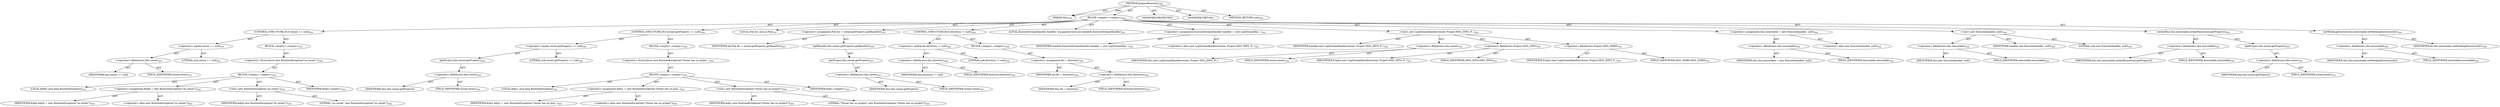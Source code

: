 digraph "prepareExecutor" {  
"111669149709" [label = <(METHOD,prepareExecutor)<SUB>289</SUB>> ]
"115964117019" [label = <(PARAM,this)<SUB>289</SUB>> ]
"25769803791" [label = <(BLOCK,&lt;empty&gt;,&lt;empty&gt;)<SUB>289</SUB>> ]
"47244640258" [label = <(CONTROL_STRUCTURE,IF,if (owner == null))<SUB>291</SUB>> ]
"30064771128" [label = <(&lt;operator&gt;.equals,owner == null)<SUB>291</SUB>> ]
"30064771129" [label = <(&lt;operator&gt;.fieldAccess,this.owner)<SUB>291</SUB>> ]
"68719476780" [label = <(IDENTIFIER,this,owner == null)> ]
"55834574871" [label = <(FIELD_IDENTIFIER,owner,owner)<SUB>291</SUB>> ]
"90194313223" [label = <(LITERAL,null,owner == null)<SUB>291</SUB>> ]
"25769803792" [label = <(BLOCK,&lt;empty&gt;,&lt;empty&gt;)<SUB>291</SUB>> ]
"30064771130" [label = <(&lt;operator&gt;.throw,throw new RuntimeException(&quot;no owner&quot;);)<SUB>292</SUB>> ]
"25769803793" [label = <(BLOCK,&lt;empty&gt;,&lt;empty&gt;)<SUB>292</SUB>> ]
"94489280512" [label = <(LOCAL,$obj0: java.lang.RuntimeException)<SUB>292</SUB>> ]
"30064771131" [label = <(&lt;operator&gt;.assignment,$obj0 = new RuntimeException(&quot;no owner&quot;))<SUB>292</SUB>> ]
"68719476781" [label = <(IDENTIFIER,$obj0,$obj0 = new RuntimeException(&quot;no owner&quot;))<SUB>292</SUB>> ]
"30064771132" [label = <(&lt;operator&gt;.alloc,new RuntimeException(&quot;no owner&quot;))<SUB>292</SUB>> ]
"30064771133" [label = <(&lt;init&gt;,new RuntimeException(&quot;no owner&quot;))<SUB>292</SUB>> ]
"68719476782" [label = <(IDENTIFIER,$obj0,new RuntimeException(&quot;no owner&quot;))<SUB>292</SUB>> ]
"90194313224" [label = <(LITERAL,&quot;no owner&quot;,new RuntimeException(&quot;no owner&quot;))<SUB>292</SUB>> ]
"68719476783" [label = <(IDENTIFIER,$obj0,&lt;empty&gt;)<SUB>292</SUB>> ]
"47244640259" [label = <(CONTROL_STRUCTURE,IF,if (owner.getProject() == null))<SUB>294</SUB>> ]
"30064771134" [label = <(&lt;operator&gt;.equals,owner.getProject() == null)<SUB>294</SUB>> ]
"30064771135" [label = <(getProject,this.owner.getProject())<SUB>294</SUB>> ]
"30064771136" [label = <(&lt;operator&gt;.fieldAccess,this.owner)<SUB>294</SUB>> ]
"68719476784" [label = <(IDENTIFIER,this,this.owner.getProject())> ]
"55834574872" [label = <(FIELD_IDENTIFIER,owner,owner)<SUB>294</SUB>> ]
"90194313225" [label = <(LITERAL,null,owner.getProject() == null)<SUB>294</SUB>> ]
"25769803794" [label = <(BLOCK,&lt;empty&gt;,&lt;empty&gt;)<SUB>294</SUB>> ]
"30064771137" [label = <(&lt;operator&gt;.throw,throw new RuntimeException(&quot;Owner has no projec...)<SUB>295</SUB>> ]
"25769803795" [label = <(BLOCK,&lt;empty&gt;,&lt;empty&gt;)<SUB>295</SUB>> ]
"94489280513" [label = <(LOCAL,$obj1: java.lang.RuntimeException)<SUB>295</SUB>> ]
"30064771138" [label = <(&lt;operator&gt;.assignment,$obj1 = new RuntimeException(&quot;Owner has no proj...)<SUB>295</SUB>> ]
"68719476785" [label = <(IDENTIFIER,$obj1,$obj1 = new RuntimeException(&quot;Owner has no proj...)<SUB>295</SUB>> ]
"30064771139" [label = <(&lt;operator&gt;.alloc,new RuntimeException(&quot;Owner has no project&quot;))<SUB>295</SUB>> ]
"30064771140" [label = <(&lt;init&gt;,new RuntimeException(&quot;Owner has no project&quot;))<SUB>295</SUB>> ]
"68719476786" [label = <(IDENTIFIER,$obj1,new RuntimeException(&quot;Owner has no project&quot;))<SUB>295</SUB>> ]
"90194313226" [label = <(LITERAL,&quot;Owner has no project&quot;,new RuntimeException(&quot;Owner has no project&quot;))<SUB>295</SUB>> ]
"68719476787" [label = <(IDENTIFIER,$obj1,&lt;empty&gt;)<SUB>295</SUB>> ]
"94489280514" [label = <(LOCAL,File dir: java.io.File)<SUB>297</SUB>> ]
"30064771141" [label = <(&lt;operator&gt;.assignment,File dir = owner.getProject().getBaseDir())<SUB>297</SUB>> ]
"68719476788" [label = <(IDENTIFIER,dir,File dir = owner.getProject().getBaseDir())<SUB>297</SUB>> ]
"30064771142" [label = <(getBaseDir,this.owner.getProject().getBaseDir())<SUB>297</SUB>> ]
"30064771143" [label = <(getProject,this.owner.getProject())<SUB>297</SUB>> ]
"30064771144" [label = <(&lt;operator&gt;.fieldAccess,this.owner)<SUB>297</SUB>> ]
"68719476789" [label = <(IDENTIFIER,this,this.owner.getProject())> ]
"55834574873" [label = <(FIELD_IDENTIFIER,owner,owner)<SUB>297</SUB>> ]
"47244640260" [label = <(CONTROL_STRUCTURE,IF,if (directory != null))<SUB>298</SUB>> ]
"30064771145" [label = <(&lt;operator&gt;.notEquals,directory != null)<SUB>298</SUB>> ]
"30064771146" [label = <(&lt;operator&gt;.fieldAccess,this.directory)<SUB>298</SUB>> ]
"68719476790" [label = <(IDENTIFIER,this,directory != null)> ]
"55834574874" [label = <(FIELD_IDENTIFIER,directory,directory)<SUB>298</SUB>> ]
"90194313227" [label = <(LITERAL,null,directory != null)<SUB>298</SUB>> ]
"25769803796" [label = <(BLOCK,&lt;empty&gt;,&lt;empty&gt;)<SUB>298</SUB>> ]
"30064771147" [label = <(&lt;operator&gt;.assignment,dir = directory)<SUB>299</SUB>> ]
"68719476791" [label = <(IDENTIFIER,dir,dir = directory)<SUB>299</SUB>> ]
"30064771148" [label = <(&lt;operator&gt;.fieldAccess,this.directory)<SUB>299</SUB>> ]
"68719476792" [label = <(IDENTIFIER,this,dir = directory)> ]
"55834574875" [label = <(FIELD_IDENTIFIER,directory,directory)<SUB>299</SUB>> ]
"94489280515" [label = <(LOCAL,ExecuteStreamHandler handler: org.apache.tools.ant.taskdefs.ExecuteStreamHandler)<SUB>302</SUB>> ]
"30064771149" [label = <(&lt;operator&gt;.assignment,ExecuteStreamHandler handler = new LogStreamHan...)<SUB>302</SUB>> ]
"68719476793" [label = <(IDENTIFIER,handler,ExecuteStreamHandler handler = new LogStreamHan...)<SUB>302</SUB>> ]
"30064771150" [label = <(&lt;operator&gt;.alloc,new LogStreamHandler(owner, Project.MSG_INFO, P...)<SUB>302</SUB>> ]
"30064771151" [label = <(&lt;init&gt;,new LogStreamHandler(owner, Project.MSG_INFO, P...)<SUB>302</SUB>> ]
"68719476794" [label = <(IDENTIFIER,handler,new LogStreamHandler(owner, Project.MSG_INFO, P...)<SUB>302</SUB>> ]
"30064771152" [label = <(&lt;operator&gt;.fieldAccess,this.owner)<SUB>302</SUB>> ]
"68719476795" [label = <(IDENTIFIER,this,new LogStreamHandler(owner, Project.MSG_INFO, P...)> ]
"55834574876" [label = <(FIELD_IDENTIFIER,owner,owner)<SUB>302</SUB>> ]
"30064771153" [label = <(&lt;operator&gt;.fieldAccess,Project.MSG_INFO)<SUB>303</SUB>> ]
"68719476796" [label = <(IDENTIFIER,Project,new LogStreamHandler(owner, Project.MSG_INFO, P...)<SUB>303</SUB>> ]
"55834574877" [label = <(FIELD_IDENTIFIER,MSG_INFO,MSG_INFO)<SUB>303</SUB>> ]
"30064771154" [label = <(&lt;operator&gt;.fieldAccess,Project.MSG_WARN)<SUB>303</SUB>> ]
"68719476797" [label = <(IDENTIFIER,Project,new LogStreamHandler(owner, Project.MSG_INFO, P...)<SUB>303</SUB>> ]
"55834574878" [label = <(FIELD_IDENTIFIER,MSG_WARN,MSG_WARN)<SUB>303</SUB>> ]
"30064771155" [label = <(&lt;operator&gt;.assignment,this.executable = new Execute(handler, null))<SUB>304</SUB>> ]
"30064771156" [label = <(&lt;operator&gt;.fieldAccess,this.executable)<SUB>304</SUB>> ]
"68719476798" [label = <(IDENTIFIER,this,this.executable = new Execute(handler, null))> ]
"55834574879" [label = <(FIELD_IDENTIFIER,executable,executable)<SUB>304</SUB>> ]
"30064771157" [label = <(&lt;operator&gt;.alloc,new Execute(handler, null))<SUB>304</SUB>> ]
"30064771158" [label = <(&lt;init&gt;,new Execute(handler, null))<SUB>304</SUB>> ]
"30064771159" [label = <(&lt;operator&gt;.fieldAccess,this.executable)<SUB>304</SUB>> ]
"68719476799" [label = <(IDENTIFIER,this,new Execute(handler, null))> ]
"55834574880" [label = <(FIELD_IDENTIFIER,executable,executable)<SUB>304</SUB>> ]
"68719476800" [label = <(IDENTIFIER,handler,new Execute(handler, null))<SUB>304</SUB>> ]
"90194313228" [label = <(LITERAL,null,new Execute(handler, null))<SUB>304</SUB>> ]
"30064771160" [label = <(setAntRun,this.executable.setAntRun(owner.getProject()))<SUB>305</SUB>> ]
"30064771161" [label = <(&lt;operator&gt;.fieldAccess,this.executable)<SUB>305</SUB>> ]
"68719476801" [label = <(IDENTIFIER,this,this.executable.setAntRun(owner.getProject()))> ]
"55834574881" [label = <(FIELD_IDENTIFIER,executable,executable)<SUB>305</SUB>> ]
"30064771162" [label = <(getProject,this.owner.getProject())<SUB>305</SUB>> ]
"30064771163" [label = <(&lt;operator&gt;.fieldAccess,this.owner)<SUB>305</SUB>> ]
"68719476802" [label = <(IDENTIFIER,this,this.owner.getProject())> ]
"55834574882" [label = <(FIELD_IDENTIFIER,owner,owner)<SUB>305</SUB>> ]
"30064771164" [label = <(setWorkingDirectory,this.executable.setWorkingDirectory(dir))<SUB>306</SUB>> ]
"30064771165" [label = <(&lt;operator&gt;.fieldAccess,this.executable)<SUB>306</SUB>> ]
"68719476803" [label = <(IDENTIFIER,this,this.executable.setWorkingDirectory(dir))> ]
"55834574883" [label = <(FIELD_IDENTIFIER,executable,executable)<SUB>306</SUB>> ]
"68719476804" [label = <(IDENTIFIER,dir,this.executable.setWorkingDirectory(dir))<SUB>306</SUB>> ]
"133143986213" [label = <(MODIFIER,PROTECTED)> ]
"133143986214" [label = <(MODIFIER,VIRTUAL)> ]
"128849018893" [label = <(METHOD_RETURN,void)<SUB>289</SUB>> ]
  "111669149709" -> "115964117019"  [ label = "AST: "] 
  "111669149709" -> "25769803791"  [ label = "AST: "] 
  "111669149709" -> "133143986213"  [ label = "AST: "] 
  "111669149709" -> "133143986214"  [ label = "AST: "] 
  "111669149709" -> "128849018893"  [ label = "AST: "] 
  "25769803791" -> "47244640258"  [ label = "AST: "] 
  "25769803791" -> "47244640259"  [ label = "AST: "] 
  "25769803791" -> "94489280514"  [ label = "AST: "] 
  "25769803791" -> "30064771141"  [ label = "AST: "] 
  "25769803791" -> "47244640260"  [ label = "AST: "] 
  "25769803791" -> "94489280515"  [ label = "AST: "] 
  "25769803791" -> "30064771149"  [ label = "AST: "] 
  "25769803791" -> "30064771151"  [ label = "AST: "] 
  "25769803791" -> "30064771155"  [ label = "AST: "] 
  "25769803791" -> "30064771158"  [ label = "AST: "] 
  "25769803791" -> "30064771160"  [ label = "AST: "] 
  "25769803791" -> "30064771164"  [ label = "AST: "] 
  "47244640258" -> "30064771128"  [ label = "AST: "] 
  "47244640258" -> "25769803792"  [ label = "AST: "] 
  "30064771128" -> "30064771129"  [ label = "AST: "] 
  "30064771128" -> "90194313223"  [ label = "AST: "] 
  "30064771129" -> "68719476780"  [ label = "AST: "] 
  "30064771129" -> "55834574871"  [ label = "AST: "] 
  "25769803792" -> "30064771130"  [ label = "AST: "] 
  "30064771130" -> "25769803793"  [ label = "AST: "] 
  "25769803793" -> "94489280512"  [ label = "AST: "] 
  "25769803793" -> "30064771131"  [ label = "AST: "] 
  "25769803793" -> "30064771133"  [ label = "AST: "] 
  "25769803793" -> "68719476783"  [ label = "AST: "] 
  "30064771131" -> "68719476781"  [ label = "AST: "] 
  "30064771131" -> "30064771132"  [ label = "AST: "] 
  "30064771133" -> "68719476782"  [ label = "AST: "] 
  "30064771133" -> "90194313224"  [ label = "AST: "] 
  "47244640259" -> "30064771134"  [ label = "AST: "] 
  "47244640259" -> "25769803794"  [ label = "AST: "] 
  "30064771134" -> "30064771135"  [ label = "AST: "] 
  "30064771134" -> "90194313225"  [ label = "AST: "] 
  "30064771135" -> "30064771136"  [ label = "AST: "] 
  "30064771136" -> "68719476784"  [ label = "AST: "] 
  "30064771136" -> "55834574872"  [ label = "AST: "] 
  "25769803794" -> "30064771137"  [ label = "AST: "] 
  "30064771137" -> "25769803795"  [ label = "AST: "] 
  "25769803795" -> "94489280513"  [ label = "AST: "] 
  "25769803795" -> "30064771138"  [ label = "AST: "] 
  "25769803795" -> "30064771140"  [ label = "AST: "] 
  "25769803795" -> "68719476787"  [ label = "AST: "] 
  "30064771138" -> "68719476785"  [ label = "AST: "] 
  "30064771138" -> "30064771139"  [ label = "AST: "] 
  "30064771140" -> "68719476786"  [ label = "AST: "] 
  "30064771140" -> "90194313226"  [ label = "AST: "] 
  "30064771141" -> "68719476788"  [ label = "AST: "] 
  "30064771141" -> "30064771142"  [ label = "AST: "] 
  "30064771142" -> "30064771143"  [ label = "AST: "] 
  "30064771143" -> "30064771144"  [ label = "AST: "] 
  "30064771144" -> "68719476789"  [ label = "AST: "] 
  "30064771144" -> "55834574873"  [ label = "AST: "] 
  "47244640260" -> "30064771145"  [ label = "AST: "] 
  "47244640260" -> "25769803796"  [ label = "AST: "] 
  "30064771145" -> "30064771146"  [ label = "AST: "] 
  "30064771145" -> "90194313227"  [ label = "AST: "] 
  "30064771146" -> "68719476790"  [ label = "AST: "] 
  "30064771146" -> "55834574874"  [ label = "AST: "] 
  "25769803796" -> "30064771147"  [ label = "AST: "] 
  "30064771147" -> "68719476791"  [ label = "AST: "] 
  "30064771147" -> "30064771148"  [ label = "AST: "] 
  "30064771148" -> "68719476792"  [ label = "AST: "] 
  "30064771148" -> "55834574875"  [ label = "AST: "] 
  "30064771149" -> "68719476793"  [ label = "AST: "] 
  "30064771149" -> "30064771150"  [ label = "AST: "] 
  "30064771151" -> "68719476794"  [ label = "AST: "] 
  "30064771151" -> "30064771152"  [ label = "AST: "] 
  "30064771151" -> "30064771153"  [ label = "AST: "] 
  "30064771151" -> "30064771154"  [ label = "AST: "] 
  "30064771152" -> "68719476795"  [ label = "AST: "] 
  "30064771152" -> "55834574876"  [ label = "AST: "] 
  "30064771153" -> "68719476796"  [ label = "AST: "] 
  "30064771153" -> "55834574877"  [ label = "AST: "] 
  "30064771154" -> "68719476797"  [ label = "AST: "] 
  "30064771154" -> "55834574878"  [ label = "AST: "] 
  "30064771155" -> "30064771156"  [ label = "AST: "] 
  "30064771155" -> "30064771157"  [ label = "AST: "] 
  "30064771156" -> "68719476798"  [ label = "AST: "] 
  "30064771156" -> "55834574879"  [ label = "AST: "] 
  "30064771158" -> "30064771159"  [ label = "AST: "] 
  "30064771158" -> "68719476800"  [ label = "AST: "] 
  "30064771158" -> "90194313228"  [ label = "AST: "] 
  "30064771159" -> "68719476799"  [ label = "AST: "] 
  "30064771159" -> "55834574880"  [ label = "AST: "] 
  "30064771160" -> "30064771161"  [ label = "AST: "] 
  "30064771160" -> "30064771162"  [ label = "AST: "] 
  "30064771161" -> "68719476801"  [ label = "AST: "] 
  "30064771161" -> "55834574881"  [ label = "AST: "] 
  "30064771162" -> "30064771163"  [ label = "AST: "] 
  "30064771163" -> "68719476802"  [ label = "AST: "] 
  "30064771163" -> "55834574882"  [ label = "AST: "] 
  "30064771164" -> "30064771165"  [ label = "AST: "] 
  "30064771164" -> "68719476804"  [ label = "AST: "] 
  "30064771165" -> "68719476803"  [ label = "AST: "] 
  "30064771165" -> "55834574883"  [ label = "AST: "] 
  "111669149709" -> "115964117019"  [ label = "DDG: "] 
}
